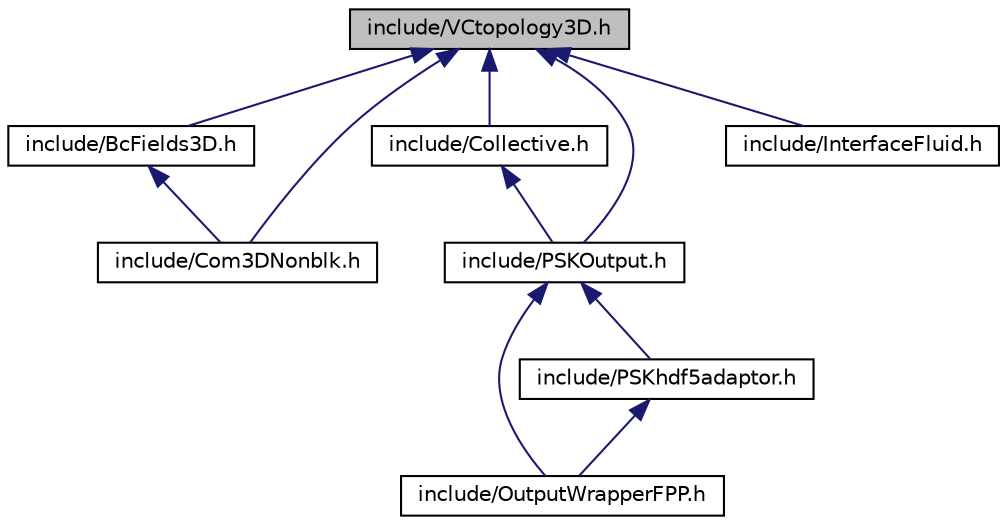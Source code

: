 digraph "include/VCtopology3D.h"
{
 // INTERACTIVE_SVG=YES
 // LATEX_PDF_SIZE
  edge [fontname="Helvetica",fontsize="10",labelfontname="Helvetica",labelfontsize="10"];
  node [fontname="Helvetica",fontsize="10",shape=record];
  Node1 [label="include/VCtopology3D.h",height=0.2,width=0.4,color="black", fillcolor="grey75", style="filled", fontcolor="black",tooltip=" "];
  Node1 -> Node2 [dir="back",color="midnightblue",fontsize="10",style="solid",fontname="Helvetica"];
  Node2 [label="include/BcFields3D.h",height=0.2,width=0.4,color="black", fillcolor="white", style="filled",URL="$dc/d72/include_2_bc_fields3_d_8h.html",tooltip=" "];
  Node2 -> Node3 [dir="back",color="midnightblue",fontsize="10",style="solid",fontname="Helvetica"];
  Node3 [label="include/Com3DNonblk.h",height=0.2,width=0.4,color="black", fillcolor="white", style="filled",URL="$d9/d9e/include_2_com3_d_nonblk_8h.html",tooltip=" "];
  Node1 -> Node4 [dir="back",color="midnightblue",fontsize="10",style="solid",fontname="Helvetica"];
  Node4 [label="include/Collective.h",height=0.2,width=0.4,color="black", fillcolor="white", style="filled",URL="$d1/dc1/include_2_collective_8h.html",tooltip=" "];
  Node4 -> Node5 [dir="back",color="midnightblue",fontsize="10",style="solid",fontname="Helvetica"];
  Node5 [label="include/PSKOutput.h",height=0.2,width=0.4,color="black", fillcolor="white", style="filled",URL="$d8/dfe/include_2_p_s_k_output_8h.html",tooltip=" "];
  Node5 -> Node6 [dir="back",color="midnightblue",fontsize="10",style="solid",fontname="Helvetica"];
  Node6 [label="include/OutputWrapperFPP.h",height=0.2,width=0.4,color="black", fillcolor="white", style="filled",URL="$de/d45/include_2_output_wrapper_f_p_p_8h.html",tooltip=" "];
  Node5 -> Node7 [dir="back",color="midnightblue",fontsize="10",style="solid",fontname="Helvetica"];
  Node7 [label="include/PSKhdf5adaptor.h",height=0.2,width=0.4,color="black", fillcolor="white", style="filled",URL="$d3/dc9/include_2_p_s_khdf5adaptor_8h.html",tooltip=" "];
  Node7 -> Node6 [dir="back",color="midnightblue",fontsize="10",style="solid",fontname="Helvetica"];
  Node1 -> Node3 [dir="back",color="midnightblue",fontsize="10",style="solid",fontname="Helvetica"];
  Node1 -> Node8 [dir="back",color="midnightblue",fontsize="10",style="solid",fontname="Helvetica"];
  Node8 [label="include/InterfaceFluid.h",height=0.2,width=0.4,color="black", fillcolor="white", style="filled",URL="$d2/d9e/include_2_interface_fluid_8h.html",tooltip=" "];
  Node1 -> Node5 [dir="back",color="midnightblue",fontsize="10",style="solid",fontname="Helvetica"];
}

